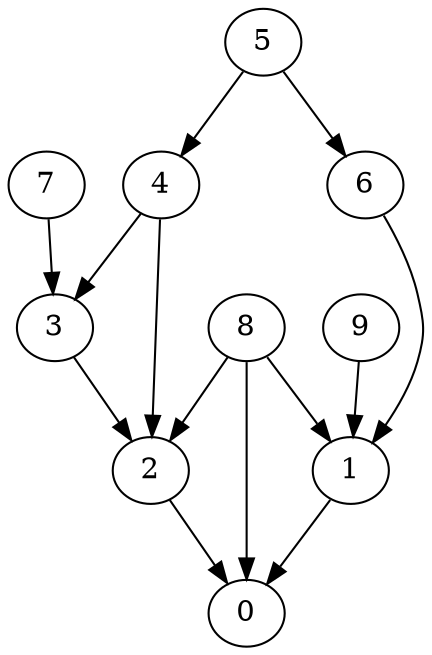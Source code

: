 digraph G {
  graph [splines=true overlap=false]
  node  [shape=ellipse, width=0.3, height=0.3]
  0 [label="0"];
  1 [label="1"];
  2 [label="2"];
  3 [label="3"];
  4 [label="4"];
  5 [label="5"];
  6 [label="6"];
  7 [label="7"];
  8 [label="8"];
  9 [label="9"];
  1 -> 0;
  2 -> 0;
  3 -> 2;
  4 -> 2;
  4 -> 3;
  5 -> 4;
  5 -> 6;
  6 -> 1;
  7 -> 3;
  8 -> 0;
  8 -> 1;
  8 -> 2;
  9 -> 1;
}
